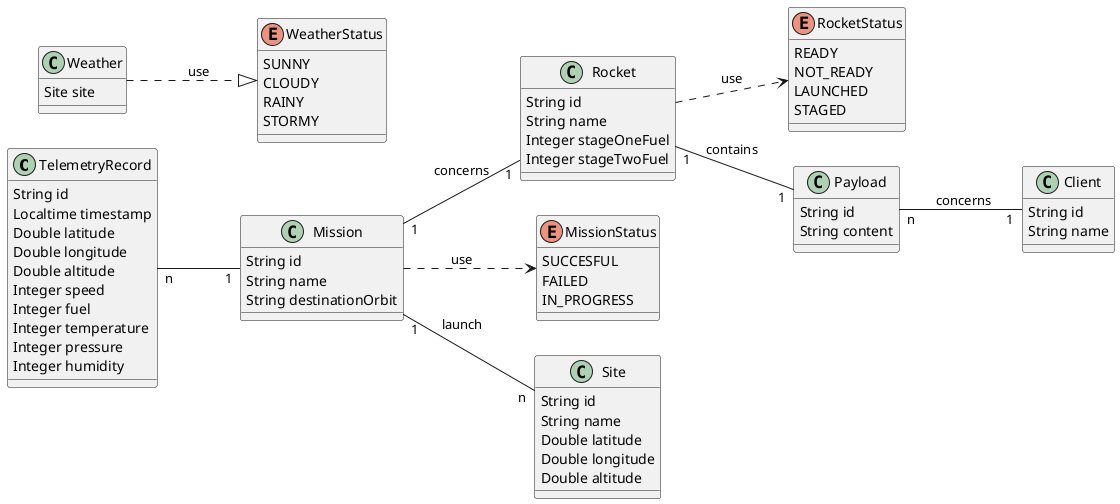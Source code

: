 @startuml
left to right direction

class TelemetryRecord {
    String id
    Localtime timestamp
    Double latitude
    Double longitude
    Double altitude 
    Integer speed 
    Integer fuel 
    Integer temperature
    Integer pressure
    Integer humidity
}

enum RocketStatus {
    READY
    NOT_READY
    LAUNCHED
    STAGED
}

class Rocket {
    String id
    String name
    Integer stageOneFuel
    Integer stageTwoFuel
}

class Payload {
    String id 
    String content
} 

class Mission {
    String id 
    String name 
    String destinationOrbit
}

enum MissionStatus {
    SUCCESFUL
    FAILED
    IN_PROGRESS
}

class Site {
    String id
    String name
    Double latitude
    Double longitude
    Double altitude
}
Enum WeatherStatus {
    SUNNY
    CLOUDY
    RAINY
    STORMY
}

class Weather {
    Site site
}

Weather ..|> WeatherStatus : use

class Client {
    String id 
    String name 
}

Rocket ..> RocketStatus : use
Rocket "1"--"1" Payload : contains
Payload "n"--"1" Client : concerns
Mission "1"--"n" Site : launch
Mission "1"--"1" Rocket : concerns
Mission ..> MissionStatus : use


TelemetryRecord "n"--"1" Mission

@enduml